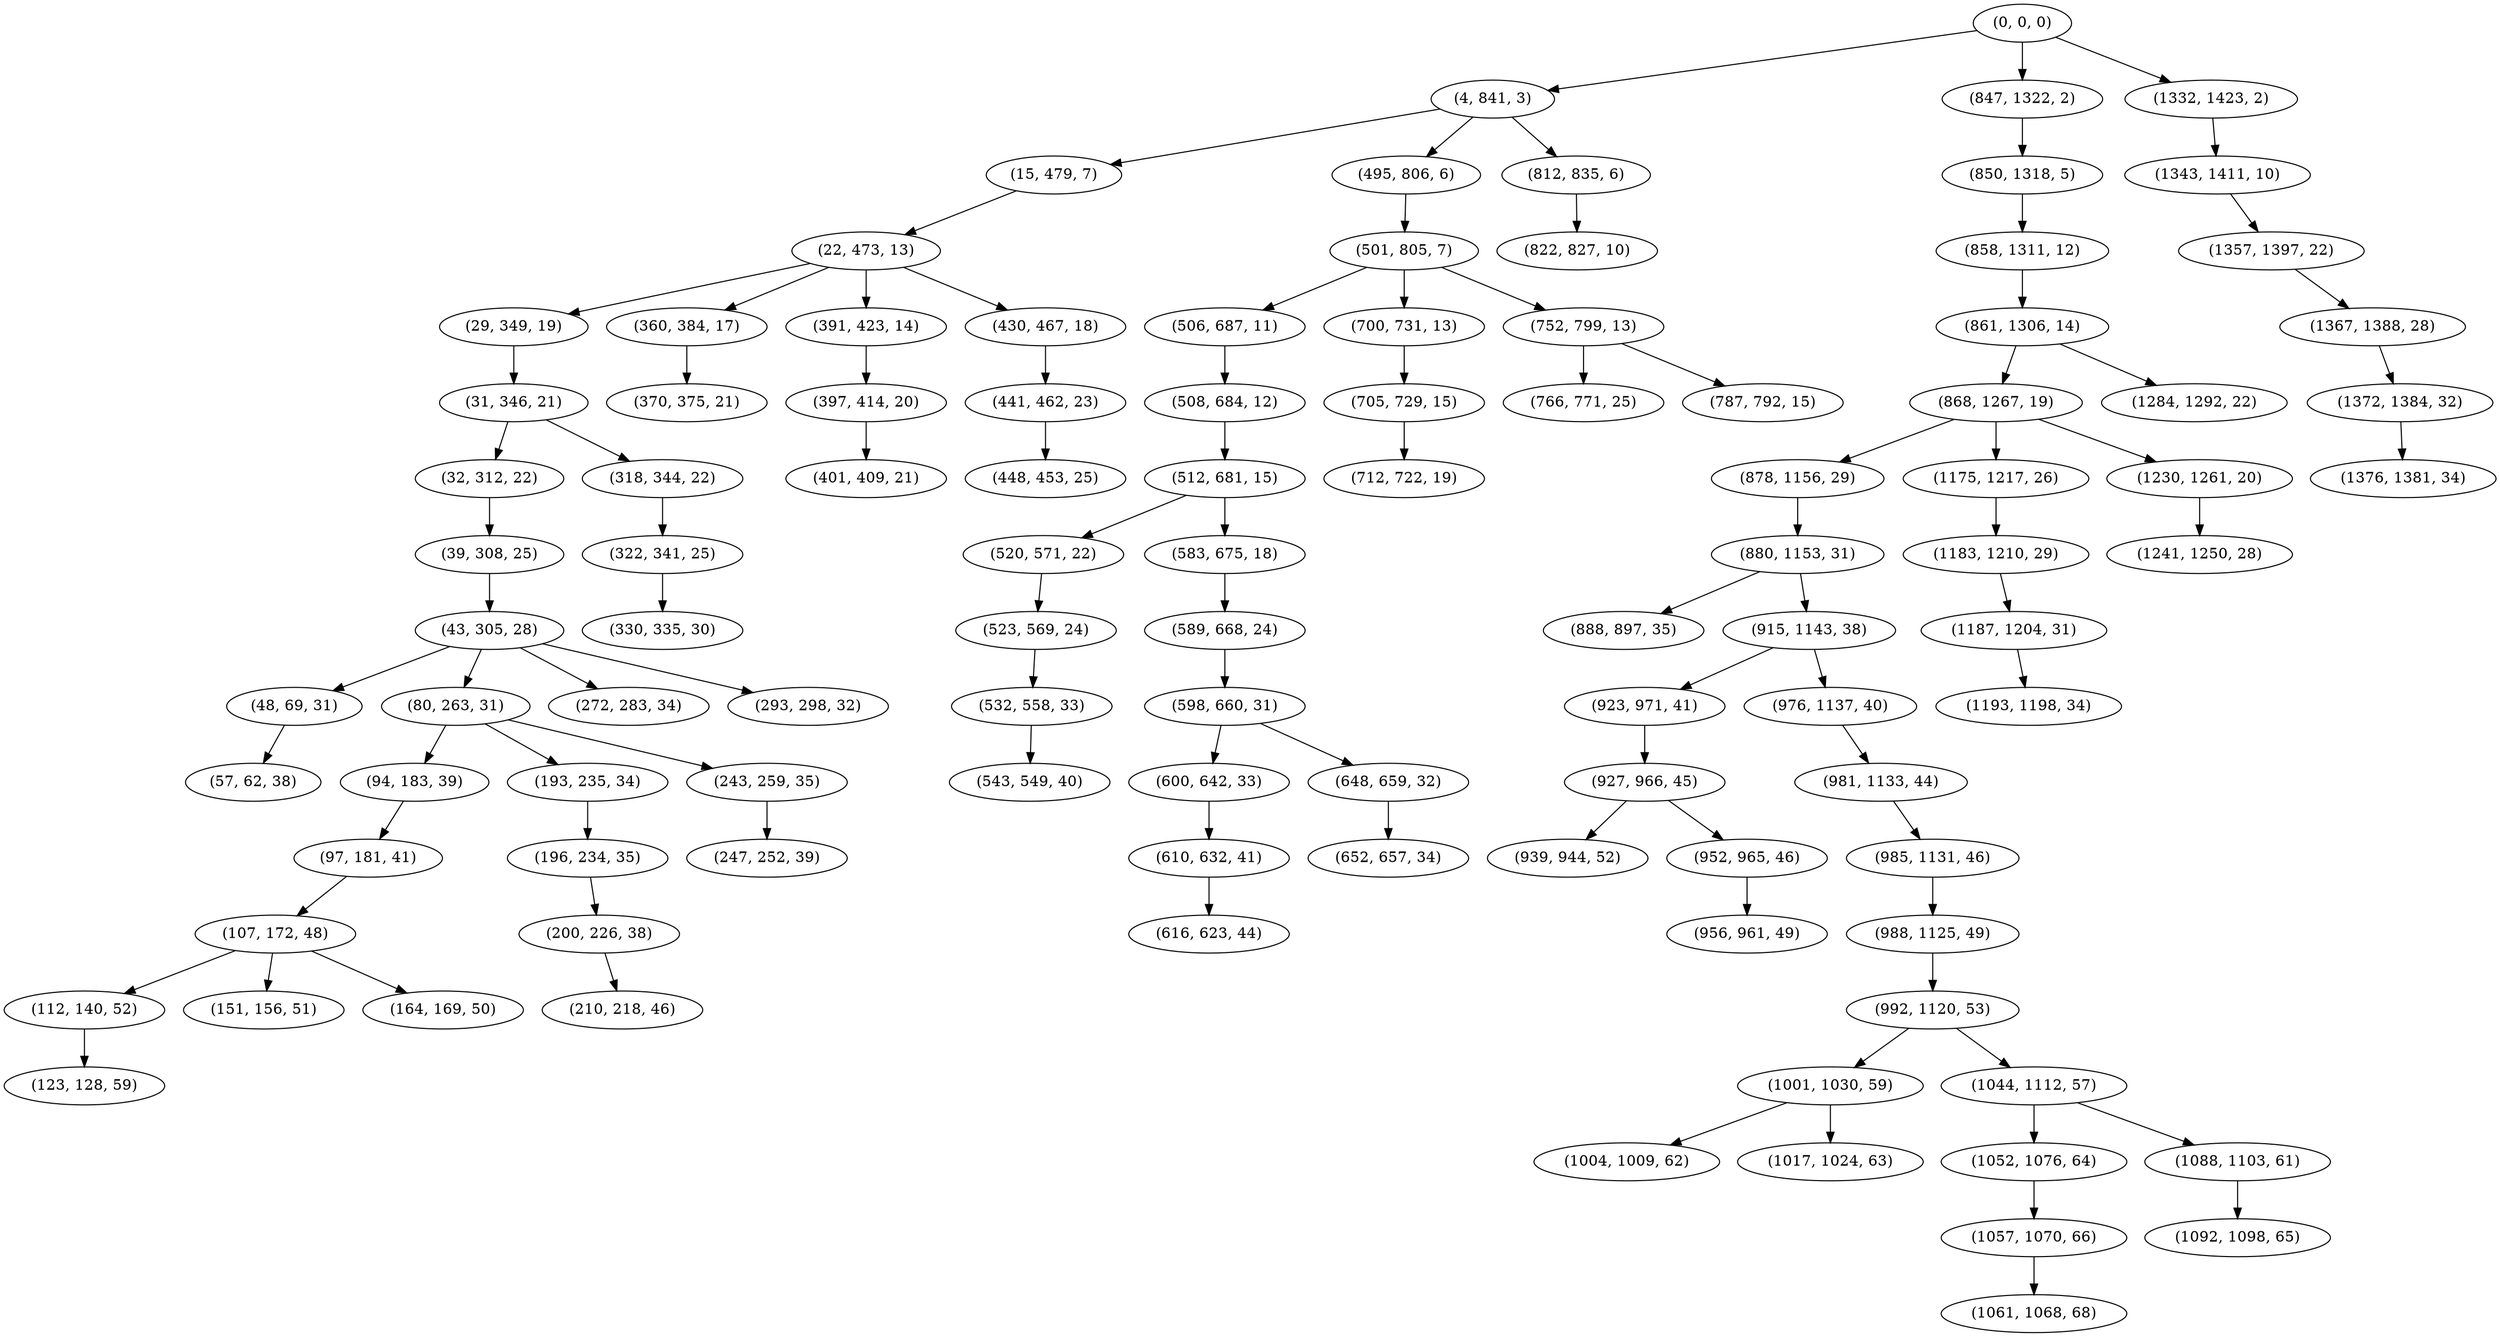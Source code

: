digraph tree {
    "(0, 0, 0)";
    "(4, 841, 3)";
    "(15, 479, 7)";
    "(22, 473, 13)";
    "(29, 349, 19)";
    "(31, 346, 21)";
    "(32, 312, 22)";
    "(39, 308, 25)";
    "(43, 305, 28)";
    "(48, 69, 31)";
    "(57, 62, 38)";
    "(80, 263, 31)";
    "(94, 183, 39)";
    "(97, 181, 41)";
    "(107, 172, 48)";
    "(112, 140, 52)";
    "(123, 128, 59)";
    "(151, 156, 51)";
    "(164, 169, 50)";
    "(193, 235, 34)";
    "(196, 234, 35)";
    "(200, 226, 38)";
    "(210, 218, 46)";
    "(243, 259, 35)";
    "(247, 252, 39)";
    "(272, 283, 34)";
    "(293, 298, 32)";
    "(318, 344, 22)";
    "(322, 341, 25)";
    "(330, 335, 30)";
    "(360, 384, 17)";
    "(370, 375, 21)";
    "(391, 423, 14)";
    "(397, 414, 20)";
    "(401, 409, 21)";
    "(430, 467, 18)";
    "(441, 462, 23)";
    "(448, 453, 25)";
    "(495, 806, 6)";
    "(501, 805, 7)";
    "(506, 687, 11)";
    "(508, 684, 12)";
    "(512, 681, 15)";
    "(520, 571, 22)";
    "(523, 569, 24)";
    "(532, 558, 33)";
    "(543, 549, 40)";
    "(583, 675, 18)";
    "(589, 668, 24)";
    "(598, 660, 31)";
    "(600, 642, 33)";
    "(610, 632, 41)";
    "(616, 623, 44)";
    "(648, 659, 32)";
    "(652, 657, 34)";
    "(700, 731, 13)";
    "(705, 729, 15)";
    "(712, 722, 19)";
    "(752, 799, 13)";
    "(766, 771, 25)";
    "(787, 792, 15)";
    "(812, 835, 6)";
    "(822, 827, 10)";
    "(847, 1322, 2)";
    "(850, 1318, 5)";
    "(858, 1311, 12)";
    "(861, 1306, 14)";
    "(868, 1267, 19)";
    "(878, 1156, 29)";
    "(880, 1153, 31)";
    "(888, 897, 35)";
    "(915, 1143, 38)";
    "(923, 971, 41)";
    "(927, 966, 45)";
    "(939, 944, 52)";
    "(952, 965, 46)";
    "(956, 961, 49)";
    "(976, 1137, 40)";
    "(981, 1133, 44)";
    "(985, 1131, 46)";
    "(988, 1125, 49)";
    "(992, 1120, 53)";
    "(1001, 1030, 59)";
    "(1004, 1009, 62)";
    "(1017, 1024, 63)";
    "(1044, 1112, 57)";
    "(1052, 1076, 64)";
    "(1057, 1070, 66)";
    "(1061, 1068, 68)";
    "(1088, 1103, 61)";
    "(1092, 1098, 65)";
    "(1175, 1217, 26)";
    "(1183, 1210, 29)";
    "(1187, 1204, 31)";
    "(1193, 1198, 34)";
    "(1230, 1261, 20)";
    "(1241, 1250, 28)";
    "(1284, 1292, 22)";
    "(1332, 1423, 2)";
    "(1343, 1411, 10)";
    "(1357, 1397, 22)";
    "(1367, 1388, 28)";
    "(1372, 1384, 32)";
    "(1376, 1381, 34)";
    "(0, 0, 0)" -> "(4, 841, 3)";
    "(0, 0, 0)" -> "(847, 1322, 2)";
    "(0, 0, 0)" -> "(1332, 1423, 2)";
    "(4, 841, 3)" -> "(15, 479, 7)";
    "(4, 841, 3)" -> "(495, 806, 6)";
    "(4, 841, 3)" -> "(812, 835, 6)";
    "(15, 479, 7)" -> "(22, 473, 13)";
    "(22, 473, 13)" -> "(29, 349, 19)";
    "(22, 473, 13)" -> "(360, 384, 17)";
    "(22, 473, 13)" -> "(391, 423, 14)";
    "(22, 473, 13)" -> "(430, 467, 18)";
    "(29, 349, 19)" -> "(31, 346, 21)";
    "(31, 346, 21)" -> "(32, 312, 22)";
    "(31, 346, 21)" -> "(318, 344, 22)";
    "(32, 312, 22)" -> "(39, 308, 25)";
    "(39, 308, 25)" -> "(43, 305, 28)";
    "(43, 305, 28)" -> "(48, 69, 31)";
    "(43, 305, 28)" -> "(80, 263, 31)";
    "(43, 305, 28)" -> "(272, 283, 34)";
    "(43, 305, 28)" -> "(293, 298, 32)";
    "(48, 69, 31)" -> "(57, 62, 38)";
    "(80, 263, 31)" -> "(94, 183, 39)";
    "(80, 263, 31)" -> "(193, 235, 34)";
    "(80, 263, 31)" -> "(243, 259, 35)";
    "(94, 183, 39)" -> "(97, 181, 41)";
    "(97, 181, 41)" -> "(107, 172, 48)";
    "(107, 172, 48)" -> "(112, 140, 52)";
    "(107, 172, 48)" -> "(151, 156, 51)";
    "(107, 172, 48)" -> "(164, 169, 50)";
    "(112, 140, 52)" -> "(123, 128, 59)";
    "(193, 235, 34)" -> "(196, 234, 35)";
    "(196, 234, 35)" -> "(200, 226, 38)";
    "(200, 226, 38)" -> "(210, 218, 46)";
    "(243, 259, 35)" -> "(247, 252, 39)";
    "(318, 344, 22)" -> "(322, 341, 25)";
    "(322, 341, 25)" -> "(330, 335, 30)";
    "(360, 384, 17)" -> "(370, 375, 21)";
    "(391, 423, 14)" -> "(397, 414, 20)";
    "(397, 414, 20)" -> "(401, 409, 21)";
    "(430, 467, 18)" -> "(441, 462, 23)";
    "(441, 462, 23)" -> "(448, 453, 25)";
    "(495, 806, 6)" -> "(501, 805, 7)";
    "(501, 805, 7)" -> "(506, 687, 11)";
    "(501, 805, 7)" -> "(700, 731, 13)";
    "(501, 805, 7)" -> "(752, 799, 13)";
    "(506, 687, 11)" -> "(508, 684, 12)";
    "(508, 684, 12)" -> "(512, 681, 15)";
    "(512, 681, 15)" -> "(520, 571, 22)";
    "(512, 681, 15)" -> "(583, 675, 18)";
    "(520, 571, 22)" -> "(523, 569, 24)";
    "(523, 569, 24)" -> "(532, 558, 33)";
    "(532, 558, 33)" -> "(543, 549, 40)";
    "(583, 675, 18)" -> "(589, 668, 24)";
    "(589, 668, 24)" -> "(598, 660, 31)";
    "(598, 660, 31)" -> "(600, 642, 33)";
    "(598, 660, 31)" -> "(648, 659, 32)";
    "(600, 642, 33)" -> "(610, 632, 41)";
    "(610, 632, 41)" -> "(616, 623, 44)";
    "(648, 659, 32)" -> "(652, 657, 34)";
    "(700, 731, 13)" -> "(705, 729, 15)";
    "(705, 729, 15)" -> "(712, 722, 19)";
    "(752, 799, 13)" -> "(766, 771, 25)";
    "(752, 799, 13)" -> "(787, 792, 15)";
    "(812, 835, 6)" -> "(822, 827, 10)";
    "(847, 1322, 2)" -> "(850, 1318, 5)";
    "(850, 1318, 5)" -> "(858, 1311, 12)";
    "(858, 1311, 12)" -> "(861, 1306, 14)";
    "(861, 1306, 14)" -> "(868, 1267, 19)";
    "(861, 1306, 14)" -> "(1284, 1292, 22)";
    "(868, 1267, 19)" -> "(878, 1156, 29)";
    "(868, 1267, 19)" -> "(1175, 1217, 26)";
    "(868, 1267, 19)" -> "(1230, 1261, 20)";
    "(878, 1156, 29)" -> "(880, 1153, 31)";
    "(880, 1153, 31)" -> "(888, 897, 35)";
    "(880, 1153, 31)" -> "(915, 1143, 38)";
    "(915, 1143, 38)" -> "(923, 971, 41)";
    "(915, 1143, 38)" -> "(976, 1137, 40)";
    "(923, 971, 41)" -> "(927, 966, 45)";
    "(927, 966, 45)" -> "(939, 944, 52)";
    "(927, 966, 45)" -> "(952, 965, 46)";
    "(952, 965, 46)" -> "(956, 961, 49)";
    "(976, 1137, 40)" -> "(981, 1133, 44)";
    "(981, 1133, 44)" -> "(985, 1131, 46)";
    "(985, 1131, 46)" -> "(988, 1125, 49)";
    "(988, 1125, 49)" -> "(992, 1120, 53)";
    "(992, 1120, 53)" -> "(1001, 1030, 59)";
    "(992, 1120, 53)" -> "(1044, 1112, 57)";
    "(1001, 1030, 59)" -> "(1004, 1009, 62)";
    "(1001, 1030, 59)" -> "(1017, 1024, 63)";
    "(1044, 1112, 57)" -> "(1052, 1076, 64)";
    "(1044, 1112, 57)" -> "(1088, 1103, 61)";
    "(1052, 1076, 64)" -> "(1057, 1070, 66)";
    "(1057, 1070, 66)" -> "(1061, 1068, 68)";
    "(1088, 1103, 61)" -> "(1092, 1098, 65)";
    "(1175, 1217, 26)" -> "(1183, 1210, 29)";
    "(1183, 1210, 29)" -> "(1187, 1204, 31)";
    "(1187, 1204, 31)" -> "(1193, 1198, 34)";
    "(1230, 1261, 20)" -> "(1241, 1250, 28)";
    "(1332, 1423, 2)" -> "(1343, 1411, 10)";
    "(1343, 1411, 10)" -> "(1357, 1397, 22)";
    "(1357, 1397, 22)" -> "(1367, 1388, 28)";
    "(1367, 1388, 28)" -> "(1372, 1384, 32)";
    "(1372, 1384, 32)" -> "(1376, 1381, 34)";
}
